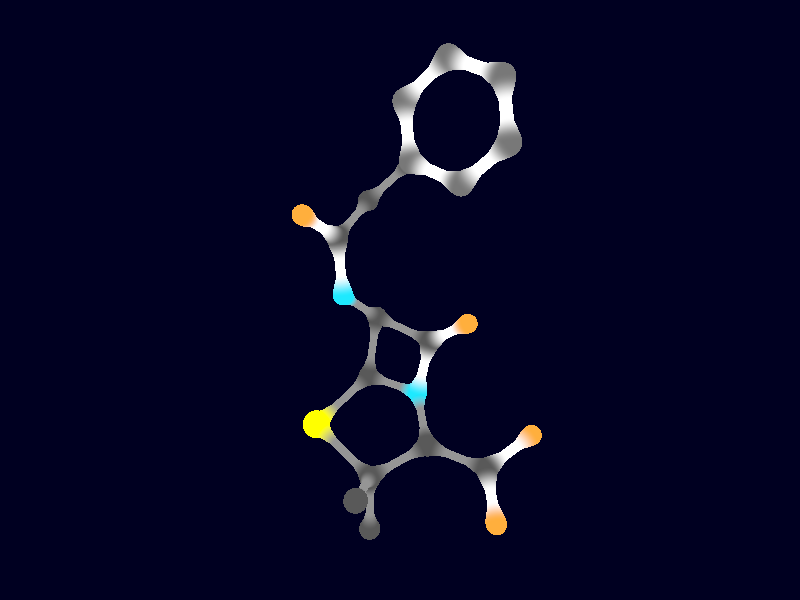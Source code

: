 // Persistence of Vision Ray Tracer Scene Description File

#version 3.6; // current version is 3.8

/* 
Information on Pov-Ray:
 
My personal introduction into Pov-Ray was the excellent book "3D-Welten, professionelle Animationen und fotorealistische Grafiken mit Raytracing" from 
Toni Lama by Carl Hanser Verlag München Wien, 2004. Apart of that I recommend the Pov-Ray-homepage (http://www.povray.org).

Further information on Pov-Ray can be found at https://sus.ziti.uni-heidelberg.de/Lehre/WS2021_Tools/POVRAY/POVRAY_PeterFischer.pdf,  
https://wiki.povray.org/content/Main_Page, https://de.wikibooks.org/wiki/Raytracing_mit_POV-Ray or, in german language, here: https://www.f-lohmueller.de/pov_tut/pov__ger.htm
 

---------------------------------------------------Modeling approach---------------------------------------------- 

This is a model of benzylpenicillin (Penicillin G). The molecule has been built by the program Avogadro and exported in xyz-format. XYZ-Data have been copied into Pov-Ray and transformed into
position data manually. Positions were occupied by spheres of appropriate size and texture. Element information is includedin the xyz-data, but not the precise position of the atom. 
Therefore atoms were numbered and numbers displayed in close vicinity to respective atoms (atoms were given a small radius in this display). From watching the structure at different angles 
atoms connected to each other were identified and suitable cylinders marking these connections included in the structure. Finally numbers were eliminated from the image and spheres and cylinders fused into a
blob. 

Texture: Throughout my molecules, I am presenting carbon in a dark grey, oxygen in orange, nitrogen in blue and sulfur in yellow colour. Unsaturated bonds are displayed in bright colours and in the colours of 
respective pigments. UV-absorbing conjugated double bonds are given in white colour. 

For some unkown reason Pov-Ray seems to render asymmetric carbon atoms, and chiral structures in general, in the wrong configuration. This also applies to the structure of the molecule 
presented here, which may have a wrong configuration. Any suggestions on this point are welcome.  

*/ 

//-----------------------------------Scene settings (Camera, light, background)-------------------------------------------------

global_settings {
    assumed_gamma 1.0
    max_trace_level 5
}


#declare Camera_z = camera {/*ultra_wide_angle*/ //angle 90 // right side view
    location  <0 , 1 , -14>
    rotate <0, 0, 0>
    right     x*image_width/image_height
    look_at   <0.0 , 0 , 0>
}

camera{
    Camera_z
}

light_source{
    <20,0,-100> color rgb <1,1,1>
}


background { 
    color rgb<0.0, 0., 0.015> 
}

//-------------------------------------------------various textures__________________________________________________________________

#declare Text_Cb =         texture { 
    pigment{ 
        color rgb<0.05, 0.15, 1>
    }
    finish { 
        ambient 1.2     
        diffuse 1.1          // amount [0.6]
        brilliance 1.0       // tightness of diffuse illumination [1.0]
        specular 0.6 
    }
} ; 


#declare Text_C = texture { 
    pigment{ 
        color rgb<0.1, 0.1, 0.1>
    }
    finish { 
        specular 0.7
    }
} ; 


#declare Text_N = texture {
    pigment{ 
        color rgb <0,208/255,1>
    }   
    finish {
        specular 0.7 
    }
}  ;

#declare Text_O = texture { 
    pigment{ 
        color rgb <1,102/255,0>
    }  
    finish { 
        specular 0.7 
    }
}  ;

#declare Text_S = texture { 
    pigment{ 
        color rgb<1, 1, 0>
    }  
    finish {
        specular 0.7 
    }
}  ;

#declare Text_Text = texture { 
    pigment{ 
        color rgb<1, 1, 0>
    }  
    finish {
        specular 0.7 
    }
}  ;

#declare Text_Bond = texture { 
    pigment{ 
        color rgb<0.3, 0.3, 0.3>
    }  
    finish {
        specular 0.5 
    }
}  ;

#declare Text_Aromat = texture { 
    pigment{ 
        color rgb<1, 1, 1>
    }  
    finish {
        //specular 0.7
        ambient 1.8 
    }
}  ;

#declare Text_Double = texture { 
    pigment{ 
        color rgb<1, 1, 1>
    }  
    finish {
        //specular 0.7
        ambient 1.0 
    }
}  ;

//------------------------------------------Positions taken from the xyz-file

#declare P1 = <     -4.30975,        0.27028   ,    -0.13424   > ;
#declare P2 = <     -3.09332,       -0.61298   ,    -0.34108    > ;
#declare P3 = <      -4.17267 ,       1.74580  ,     -1.27762   > ;
#declare P4 = <     -4.32575 ,       0.79548   ,     1.27777    > ;
#declare P5 = <      -5.58133,       -0.50392  ,     -0.42241   > ;
#declare P6 = <      -4.30209 ,       2.18481  ,      1.25944   > ;
#declare P7 = <     -4.29423  ,     -0.00717   ,     2.51596    > ;
#declare P8 = <      -4.29788 ,       2.88954  ,      0.10172   > ;
#declare P9 = <    -3.48144   ,     3.08398    ,    1.78695      > ;
#declare P10 = <     -3.38284 ,       4.01907  ,      0.57765    > ;
#declare P11 = <       -4.28118  ,     -1.22604 ,       2.46061  > ;
#declare P12 = <      -4.29382  ,      0.60183  ,      3.71664   > ;
#declare P13 = <       -2.70188 ,       2.90515 ,       2.71034   > ;
#declare P14 = <      -2.09276 ,       3.90257  ,     -0.05910    > ;
#declare P15 = <      -1.12877 ,       4.84480  ,      0.06578    > ;
#declare P16 = <      -1.34793 ,       6.08381  ,      0.88868    > ;
#declare P17 = <      -0.06082 ,       4.68443 ,      -0.50279    > ;
#declare P18 = <     -0.41083  ,      6.14275  ,      2.05067     > ;
#declare P19 = <     -0.46336  ,      5.17113  ,      3.05898     > ;
#declare P20 = <       0.51560 ,       7.18695 ,       2.14061    > ;
#declare P21 = <       0.41167 ,       5.24015 ,       4.14681    > ;
#declare P22 = <       1.39091 ,       7.25604 ,       3.22914    > ;
#declare P23 = <       1.33936 ,       6.28250 ,       4.23156    > ;



/*

//Number of atoms for defining connecting cylinders. Upon display atomic spheres have to be reduced in radius. 

text { 
    ttf "arial.ttf", "1", 0.02, 0.0 // thickness, offset
    texture{ 
        Text_Text              
    } // end of texture
        scale 0.5
        translate P1
} // end of text object ---------------------------------------------
text { 
    ttf "arial.ttf", "2", 0.02, 0.0 // thickness, offset
    texture{ 
        Text_Text              
    } // end of texture
        scale 0.5
        translate P2
} // end of text object ---------------------------------------------
text { 
    ttf "arial.ttf", "3", 0.02, 0.0 // thickness, offset
    texture{ 
        Text_Text              
    } // end of texture
        scale 0.5
        translate P3
} // end of text object ---------------------------------------------
text { 
    ttf "arial.ttf", "4", 0.02, 0.0 // thickness, offset
    texture{ 
        Text_Text              
    } // end of texture
        scale 0.5
        translate P4
} // end of text object ---------------------------------------------
text { 
    ttf "arial.ttf", "5", 0.02, 0.0 // thickness, offset
    texture{ 
        Text_Text              
    } // end of texture
        scale 0.5
        translate P5
} // end of text object ---------------------------------------------
text { 
    ttf "arial.ttf", "6", 0.02, 0.0 // thickness, offset
    texture{ 
        Text_Text              
    } // end of texture
        scale 0.5
        translate P6
} // end of text object ---------------------------------------------
text { 
    ttf "arial.ttf", "7", 0.02, 0.0 // thickness, offset
    texture{ 
        Text_Text              
    } // end of texture
        scale 0.5
        translate P7
} // end of text object ---------------------------------------------
text { 
    ttf "arial.ttf", "8", 0.02, 0.0 // thickness, offset
    texture{ 
        Text_Text              
    } // end of texture
        scale 0.5
        translate P8
} // end of text object ---------------------------------------------
text { 
    ttf "arial.ttf", "9", 0.02, 0.0 // thickness, offset
    texture{ 
        Text_Text              
    } // end of texture
        scale 0.5
        translate P9
} // end of text object ---------------------------------------------
text { 
    ttf "arial.ttf", "10", 0.02, 0.0 // thickness, offset
    texture{ 
        Text_Text              
    } // end of texture
        scale 0.5
        translate P10
} // end of text object ---------------------------------------------
text { 
    ttf "arial.ttf", "11", 0.02, 0.0 // thickness, offset
    texture{ 
        Text_Text              
    } // end of texture
        scale 0.5
        translate P11
} // end of text object ---------------------------------------------
text { 
    ttf "arial.ttf", "12", 0.02, 0.0 // thickness, offset
    texture{ 
        Text_Text              
    } // end of texture
        scale 0.5
        translate P12
} // end of text object ---------------------------------------------
text { 
    ttf "arial.ttf", "13", 0.02, 0.0 // thickness, offset
    texture{ 
        Text_Text              
    } // end of texture
        scale 0.5
        translate P13
} // end of text object ---------------------------------------------
text { 
    ttf "arial.ttf", "14", 0.02, 0.0 // thickness, offset
    texture{ 
        Text_Text              
    } // end of texture
        scale 0.5
        translate P14
} // end of text object ---------------------------------------------
text { 
    ttf "arial.ttf", "15", 0.02, 0.0 // thickness, offset
    texture{ 
        Text_Text              
    } // end of texture
        scale 0.5
        translate P15
} // end of text object ---------------------------------------------
text { 
    ttf "arial.ttf", "16", 0.02, 0.0 // thickness, offset
    texture{ 
        Text_Text              
    } // end of texture
        scale 0.5
        translate P16
} // end of text object ---------------------------------------------
text { 
    ttf "arial.ttf", "17", 0.02, 0.0 // thickness, offset
    texture{ 
        Text_Text              
    } // end of texture
        scale 0.5
        translate P17
} // end of text object ---------------------------------------------
text { 
    ttf "arial.ttf", "18", 0.02, 0.0 // thickness, offset
    texture{ 
        Text_Text              
    } // end of texture
        scale 0.5
        translate P18
} // end of text object ---------------------------------------------
text { 
    ttf "arial.ttf", "19", 0.02, 0.0 // thickness, offset
    texture{ 
        Text_Text              
    } // end of texture
        scale 0.5
        translate P19
} // end of text object ---------------------------------------------
text { 
    ttf "arial.ttf", "20", 0.02, 0.0 // thickness, offset
    texture{ 
        Text_Text              
    } // end of texture
        scale 0.5
        translate P20
} // end of text object ---------------------------------------------
text { 
    ttf "arial.ttf", "21", 0.02, 0.0 // thickness, offset
    texture{ 
        Text_Text              
    } // end of texture
        scale 0.5
        translate P21
} // end of text object ---------------------------------------------
text { 
    ttf "arial.ttf", "22", 0.02, 0.0 // thickness, offset
    texture{ 
        Text_Text              
    } // end of texture
        scale 0.5
        translate P22
} // end of text object ---------------------------------------------
text { 
    ttf "arial.ttf", "23", 0.02, 0.0 // thickness, offset
    texture{ 
        Text_Text              
    } // end of texture
        scale 0.5
        translate P23
} // end of text object ---------------------------------------------

*/

//Radius of various atoms

#declare RadiusFaktor = 0.7; 

#declare RC = 0.76; 
#declare RN = 0.71; 
#declare RO = 0.66; 
#declare RS = 1.0; 

//Radius of various bonds

#declare BondRadius = 0.2;  

#declare AromatRadius = 0.3;  
#declare DoubleRadius = 0.25;  


blob {                                //The blob; first with spheres at the poitions of atoms
                                        //and then with cylinders indicating the places of bonds  

    threshold 0.6      

    sphere { 
        <0,0,0>, RC*RadiusFaktor, 1 
        texture { 
            Text_C
        }   translate P1
    }
sphere { 
    <0,0,0>, RC*RadiusFaktor, 1 
    texture { 
        Text_C
    }       
    translate P2
}
sphere{
    <0,0,0>, RS*RadiusFaktor, 1 
    texture{
        Text_S
    }  
    translate P3
}
sphere { 
    <0,0,0>, RC*RadiusFaktor, 1 
    texture { 
        Text_C
    }  
    translate P10
}
sphere { 
    <0,0,0>, RC*RadiusFaktor, 1 
    texture { 
        Text_C
    }  
    translate P4
}
sphere { 
    <0,0,0>, RC*RadiusFaktor, 1 
    texture { 
        Text_C
    }  
    translate P5
}
sphere{
    <0,0,0>, RN*RadiusFaktor, 1 
    texture{
        Text_N
    }  
    translate P6
}
sphere { 
    <0,0,0>, RC*RadiusFaktor, 1 
    texture { 
        Text_C
    }   
    translate P20
}
sphere { 
    <0,0,0>, RC*RadiusFaktor, 1 
    texture { 
        Text_C
    }   
    translate P7
}
sphere { 
    <0,0,0>, RC*RadiusFaktor, 1 
    texture { 
        Text_C
    }   
    translate P8
}
sphere { 
    <0,0,0>, RC*RadiusFaktor, 1 
    texture { 
        Text_C
    }   
    translate P9
}
sphere{
    <0,0,0>,RO*RadiusFaktor, 1 
    texture {
        Text_O
    }  
    translate P11
}
sphere{
    <0,0,0>,RO*RadiusFaktor, 1 
    texture{
        Text_O
    }  
    translate P12
}
sphere{
    <0,0,0>,RO*RadiusFaktor, 1 
    texture{
        Text_O
    } 
    translate P13
}
sphere { 
    <0,0,0>, RC*RadiusFaktor, 1 
    texture { 
        Text_C
    }   
    translate P18
}
sphere {
     <0,0,0>, RC*RadiusFaktor, 1 
     texture { 
        Text_C
     }   
     translate P22
}
sphere{
    <0,0,0>,RN*RadiusFaktor, 1 
    texture{
        Text_N
    } 
    translate P14
}
sphere { 
    <0,0,0>, RC*RadiusFaktor, 1 
    texture {   
        Text_C
    }   
    translate P19
}
sphere { 
    <0,0,0>, RC*RadiusFaktor, 1 
    texture { 
        Text_C
    }   
    translate P15
}
sphere { 
    <0,0,0>, RC*RadiusFaktor, 1 
    texture { 
        Text_C
    }   
    translate P16
}
sphere{
    <0,0,0>, RO*RadiusFaktor, 1 
    texture{
        Text_O
    }  
    translate P17
}
sphere {
     <0,0,0>, RC*RadiusFaktor, 1 
     texture { 
        Text_C
     }   
     translate P21
}
sphere { 
    <0,0,0>, RC*RadiusFaktor, 1 
    texture { 
        Text_C
    }   
    translate P23
}



//Bonds represented by cylinders

cylinder { 
    P18, P19, AromatRadius, 1 
    texture { 
        Text_Aromat      
    } // end of texture
    scale <1,1,1> rotate<0,0,0> translate<0,0,0>
} // end of cylinder -------------------------------------

cylinder { 
    P18, P20, AromatRadius, 1 
    texture { 
        Text_Aromat      
    } // end of texture
    scale <1,1,1> rotate<0,0,0> translate<0,0,0>
} // end of cylinder -------------------------------------

cylinder { 
    P22, P20, AromatRadius, 1 
    texture { 
        Text_Aromat      
    } // end of texture
    scale <1,1,1> rotate<0,0,0> translate<0,0,0>
} // end of cylinder -------------------------------------

cylinder { 
    P22, P23, AromatRadius, 1 
    texture { 
        Text_Aromat      
    } // end of texture
    scale <1,1,1> rotate<0,0,0> translate<0,0,0>
} // end of cylinder -------------------------------------

cylinder { 
    P21, P23, AromatRadius, 1 
    texture { 
        Text_Aromat      
    } // end of texture
    scale <1,1,1> rotate<0,0,0> translate<0,0,0>
} // end of cylinder -------------------------------------

cylinder { 
    P21, P19, AromatRadius, 1 
    texture { 
        Text_Aromat      
    } // end of texture
    scale <1,1,1> rotate<0,0,0> translate<0,0,0>
} // end of cylinder -------------------------------------


//Verbindung des Aromaten

cylinder { 
    P18, P16, BondRadius, 1 
    texture { 
        Text_Bond      
    } // end of texture
    scale <1,1,1> rotate<0,0,0> translate<0,0,0>
} // end of cylinder -------------------------------------

cylinder { 
    P16, P15, BondRadius, 1 
    texture { 
        Text_Bond      
    } // end of texture
    scale <1,1,1> rotate<0,0,0> translate<0,0,0>
} // end of cylinder -------------------------------------

 cylinder { 
    P15, P17, DoubleRadius, 1 
    texture { 
        Text_Double      
    } // end of texture
    scale <1,1,1> rotate<0,0,0> translate<0,0,0>
} // end of cylinder -------------------------------------

 cylinder { 
    P15, P14, DoubleRadius, 1 
    texture { 
        Text_Double      
    } // end of texture
    scale <1,1,1> rotate<0,0,0> translate<0,0,0>
} // end of cylinder -------------------------------------

cylinder { 
    P14, P10, BondRadius, 1 
    texture { 
        Text_Bond      
    } // end of texture
    scale <1,1,1> rotate<0,0,0> translate<0,0,0>
} // end of cylinder -------------------------------------


//Der 4-Ring

cylinder { 
    P10, P8, BondRadius, 1 
    texture { 
        Text_Bond      
    } // end of texture
    scale <1,1,1> rotate<0,0,0> translate<0,0,0>
} // end of cylinder -------------------------------------

cylinder { 
    P8, P6, BondRadius, 1 
    texture { 
        Text_Bond      
    } // end of texture
    scale <1,1,1> rotate<0,0,0> translate<0,0,0>
} // end of cylinder -------------------------------------

cylinder { 
    P6, P9, DoubleRadius, 1 
    texture { 
        Text_Double      
        } // end of texture
        scale <1,1,1> rotate<0,0,0> translate<0,0,0>
} // end of cylinder -------------------------------------

cylinder { 
    P9, P10, BondRadius, 1 
    texture { 
        Text_Bond       
    } // end of texture
    scale <1,1,1> rotate<0,0,0> translate<0,0,0>
} // end of cylinder -------------------------------------

cylinder { 
    P9, P13, DoubleRadius, 1 
    texture { 
        Text_Double      
    } // end of texture
    scale <1,1,1> rotate<0,0,0> translate<0,0,0>
} // end of cylinder -------------------------------------

// Der 5-Ring

cylinder { 
    P8, P3, BondRadius , 1
    texture { 
        Text_Bond      
    } // end of texture
    scale <1,1,1> rotate<0,0,0> translate<0,0,0>
} // end of cylinder -------------------------------------

cylinder { 
    P3, P1, BondRadius , 1
    texture { 
        Text_Bond      
    } // end of texture
    scale <1,1,1> rotate<0,0,0> translate<0,0,0>
} // end of cylinder -------------------------------------

cylinder { 
    P1, P4, BondRadius , 1
    texture { 
        Text_Bond      
    } // end of texture
    scale <1,1,1> rotate<0,0,0> translate<0,0,0>
} // end of cylinder -------------------------------------

cylinder { 
    P4, P6, BondRadius , 1
    texture { 
        Text_Bond      
    } // end of texture
    scale <1,1,1> rotate<0,0,0> translate<0,0,0>
} // end of cylinder -------------------------------------

// Reste am 5-Ring

cylinder { 
    P1, P5, BondRadius , 1
    texture { 
        Text_Bond      
    } // end of texture
    scale <1,1,1> rotate<0,0,0> translate<0,0,0>
} // end of cylinder -------------------------------------

cylinder { 
    P1, P2, BondRadius, 1 
    texture { 
        Text_Bond      
    } // end of texture
    scale <1,1,1> rotate<0,0,0> translate<0,0,0>
} // end of cylinder -------------------------------------

cylinder { 
    P4, P7, BondRadius , 1
    texture { 
        Text_Bond      
    } // end of texture
    scale <1,1,1> rotate<0,0,0> translate<0,0,0>
} // end of cylinder -------------------------------------

cylinder { 
    P7, P11, DoubleRadius, 1 
    texture { 
        Text_Double      
    } // end of texture
    scale <1,1,1> rotate<0,0,0> translate<0,0,0>
} // end of cylinder -------------------------------------

cylinder { 
    P7, P12, DoubleRadius , 1
    texture { 
        Text_Double   
   } // end of texture
   scale <1,1,1> rotate<0,0,0> translate<0,0,0>
} // end of cylinder -------------------------------------

rotate <0, 0, 40>
rotate <-10, 0, 0>
translate <4, -1.5, -1> 
rotate <0, 90, 0>
//rotate <0, -360 * clock, 0>
}



